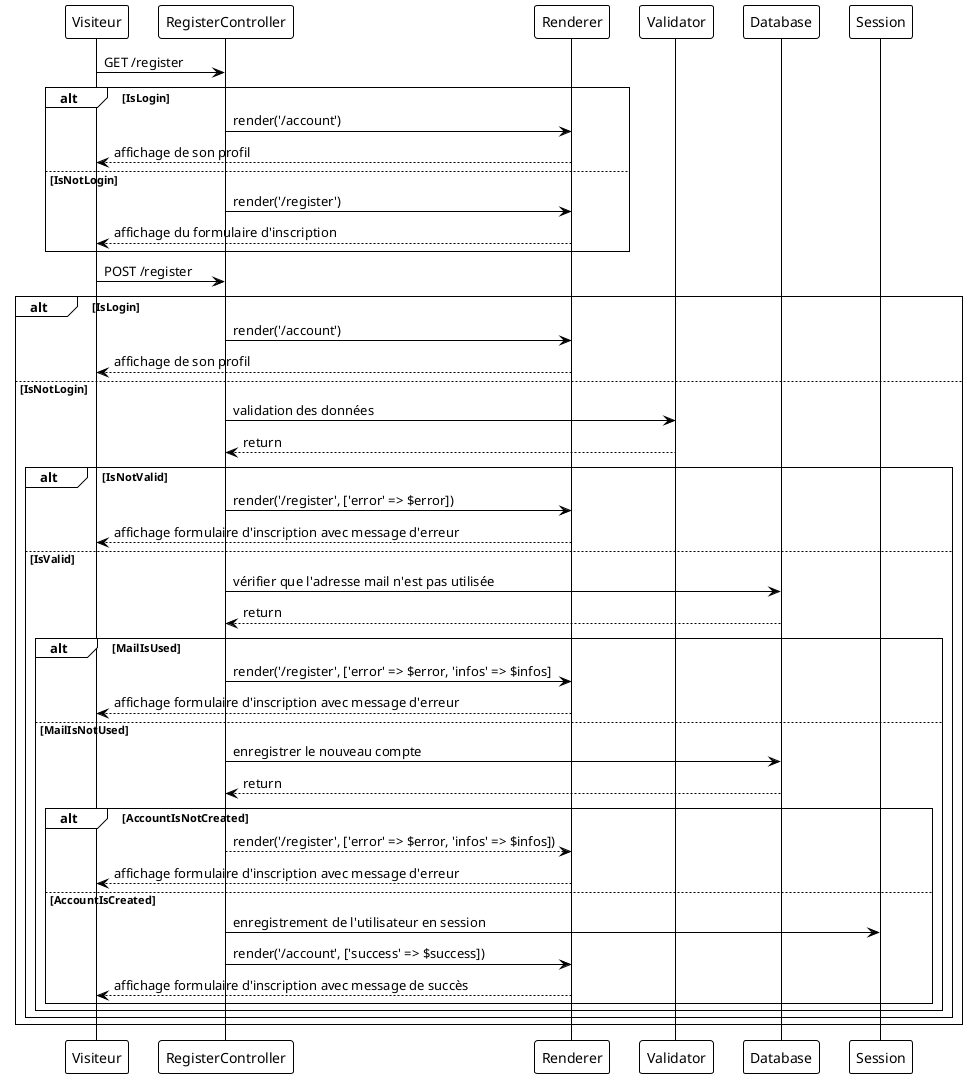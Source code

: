@startuml

!theme plain

Visiteur -> RegisterController : GET /register
alt IsLogin
    RegisterController -> Renderer : render('/account')
    Renderer --> Visiteur : affichage de son profil
else IsNotLogin
    RegisterController -> Renderer : render('/register')
    Renderer --> Visiteur : affichage du formulaire d'inscription
end

Visiteur -> RegisterController : POST /register

alt IsLogin
    RegisterController -> Renderer : render('/account')
    Renderer --> Visiteur : affichage de son profil
else IsNotLogin
    RegisterController -> Validator : validation des données
    Validator --> RegisterController : return
    alt IsNotValid
        RegisterController -> Renderer : render('/register', ['error' => $error])
        Renderer --> Visiteur : affichage formulaire d'inscription avec message d'erreur
    else IsValid
        RegisterController -> Database : vérifier que l'adresse mail n'est pas utilisée
        Database --> RegisterController : return

        alt MailIsUsed
            RegisterController -> Renderer : render('/register', ['error' => $error, 'infos' => $infos]
            Renderer --> Visiteur : affichage formulaire d'inscription avec message d'erreur
        else MailIsNotUsed
            RegisterController -> Database : enregistrer le nouveau compte
            Database --> RegisterController : return
            alt AccountIsNotCreated
                RegisterController --> Renderer : render('/register', ['error' => $error, 'infos' => $infos])
                Renderer --> Visiteur : affichage formulaire d'inscription avec message d'erreur
            else AccountIsCreated
                RegisterController -> Session : enregistrement de l'utilisateur en session
                RegisterController -> Renderer : render('/account', ['success' => $success])
                Renderer --> Visiteur : affichage formulaire d'inscription avec message de succès
            end
        end
    end
end





@enduml